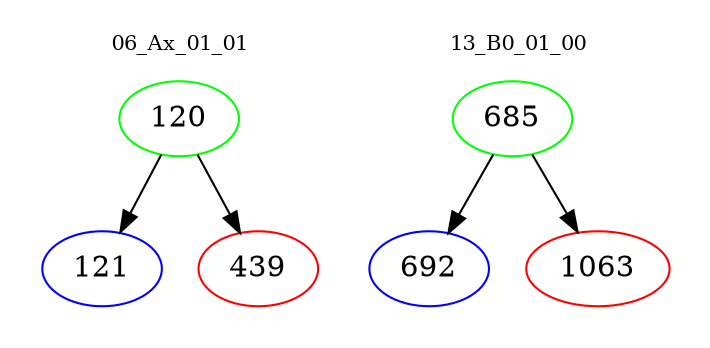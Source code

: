 digraph{
subgraph cluster_0 {
color = white
label = "06_Ax_01_01";
fontsize=10;
T0_120 [label="120", color="green"]
T0_120 -> T0_121 [color="black"]
T0_121 [label="121", color="blue"]
T0_120 -> T0_439 [color="black"]
T0_439 [label="439", color="red"]
}
subgraph cluster_1 {
color = white
label = "13_B0_01_00";
fontsize=10;
T1_685 [label="685", color="green"]
T1_685 -> T1_692 [color="black"]
T1_692 [label="692", color="blue"]
T1_685 -> T1_1063 [color="black"]
T1_1063 [label="1063", color="red"]
}
}
